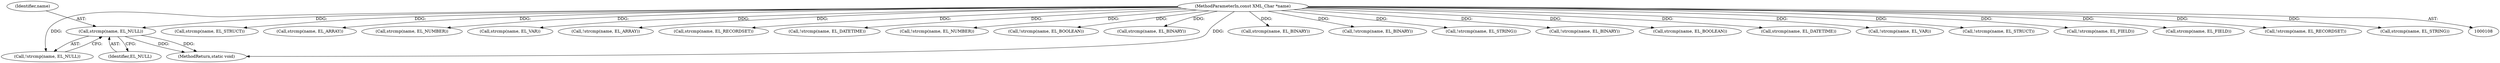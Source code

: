 digraph "0_php-src_6045de69c7dedcba3eadf7c4bba424b19c81d00d_0@pointer" {
"1000151" [label="(Call,strcmp(name, EL_NULL))"];
"1000110" [label="(MethodParameterIn,const XML_Char *name)"];
"1000161" [label="(Call,strcmp(name, EL_STRUCT))"];
"1000580" [label="(MethodReturn,static void)"];
"1000156" [label="(Call,strcmp(name, EL_ARRAY))"];
"1000150" [label="(Call,!strcmp(name, EL_NULL))"];
"1000141" [label="(Call,strcmp(name, EL_NUMBER))"];
"1000544" [label="(Call,strcmp(name, EL_VAR))"];
"1000152" [label="(Identifier,name)"];
"1000155" [label="(Call,!strcmp(name, EL_ARRAY))"];
"1000166" [label="(Call,strcmp(name, EL_RECORDSET))"];
"1000174" [label="(Call,!strcmp(name, EL_DATETIME))"];
"1000140" [label="(Call,!strcmp(name, EL_NUMBER))"];
"1000110" [label="(MethodParameterIn,const XML_Char *name)"];
"1000145" [label="(Call,!strcmp(name, EL_BOOLEAN))"];
"1000171" [label="(Call,strcmp(name, EL_BINARY))"];
"1000214" [label="(Call,strcmp(name, EL_BINARY))"];
"1000213" [label="(Call,!strcmp(name, EL_BINARY))"];
"1000135" [label="(Call,!strcmp(name, EL_STRING))"];
"1000170" [label="(Call,!strcmp(name, EL_BINARY))"];
"1000146" [label="(Call,strcmp(name, EL_BOOLEAN))"];
"1000175" [label="(Call,strcmp(name, EL_DATETIME))"];
"1000153" [label="(Identifier,EL_NULL)"];
"1000543" [label="(Call,!strcmp(name, EL_VAR))"];
"1000160" [label="(Call,!strcmp(name, EL_STRUCT))"];
"1000562" [label="(Call,!strcmp(name, EL_FIELD))"];
"1000563" [label="(Call,strcmp(name, EL_FIELD))"];
"1000151" [label="(Call,strcmp(name, EL_NULL))"];
"1000165" [label="(Call,!strcmp(name, EL_RECORDSET))"];
"1000136" [label="(Call,strcmp(name, EL_STRING))"];
"1000151" -> "1000150"  [label="AST: "];
"1000151" -> "1000153"  [label="CFG: "];
"1000152" -> "1000151"  [label="AST: "];
"1000153" -> "1000151"  [label="AST: "];
"1000150" -> "1000151"  [label="CFG: "];
"1000151" -> "1000580"  [label="DDG: "];
"1000151" -> "1000580"  [label="DDG: "];
"1000110" -> "1000151"  [label="DDG: "];
"1000110" -> "1000108"  [label="AST: "];
"1000110" -> "1000580"  [label="DDG: "];
"1000110" -> "1000135"  [label="DDG: "];
"1000110" -> "1000136"  [label="DDG: "];
"1000110" -> "1000140"  [label="DDG: "];
"1000110" -> "1000141"  [label="DDG: "];
"1000110" -> "1000145"  [label="DDG: "];
"1000110" -> "1000146"  [label="DDG: "];
"1000110" -> "1000150"  [label="DDG: "];
"1000110" -> "1000155"  [label="DDG: "];
"1000110" -> "1000156"  [label="DDG: "];
"1000110" -> "1000160"  [label="DDG: "];
"1000110" -> "1000161"  [label="DDG: "];
"1000110" -> "1000165"  [label="DDG: "];
"1000110" -> "1000166"  [label="DDG: "];
"1000110" -> "1000170"  [label="DDG: "];
"1000110" -> "1000171"  [label="DDG: "];
"1000110" -> "1000174"  [label="DDG: "];
"1000110" -> "1000175"  [label="DDG: "];
"1000110" -> "1000213"  [label="DDG: "];
"1000110" -> "1000214"  [label="DDG: "];
"1000110" -> "1000543"  [label="DDG: "];
"1000110" -> "1000544"  [label="DDG: "];
"1000110" -> "1000562"  [label="DDG: "];
"1000110" -> "1000563"  [label="DDG: "];
}
